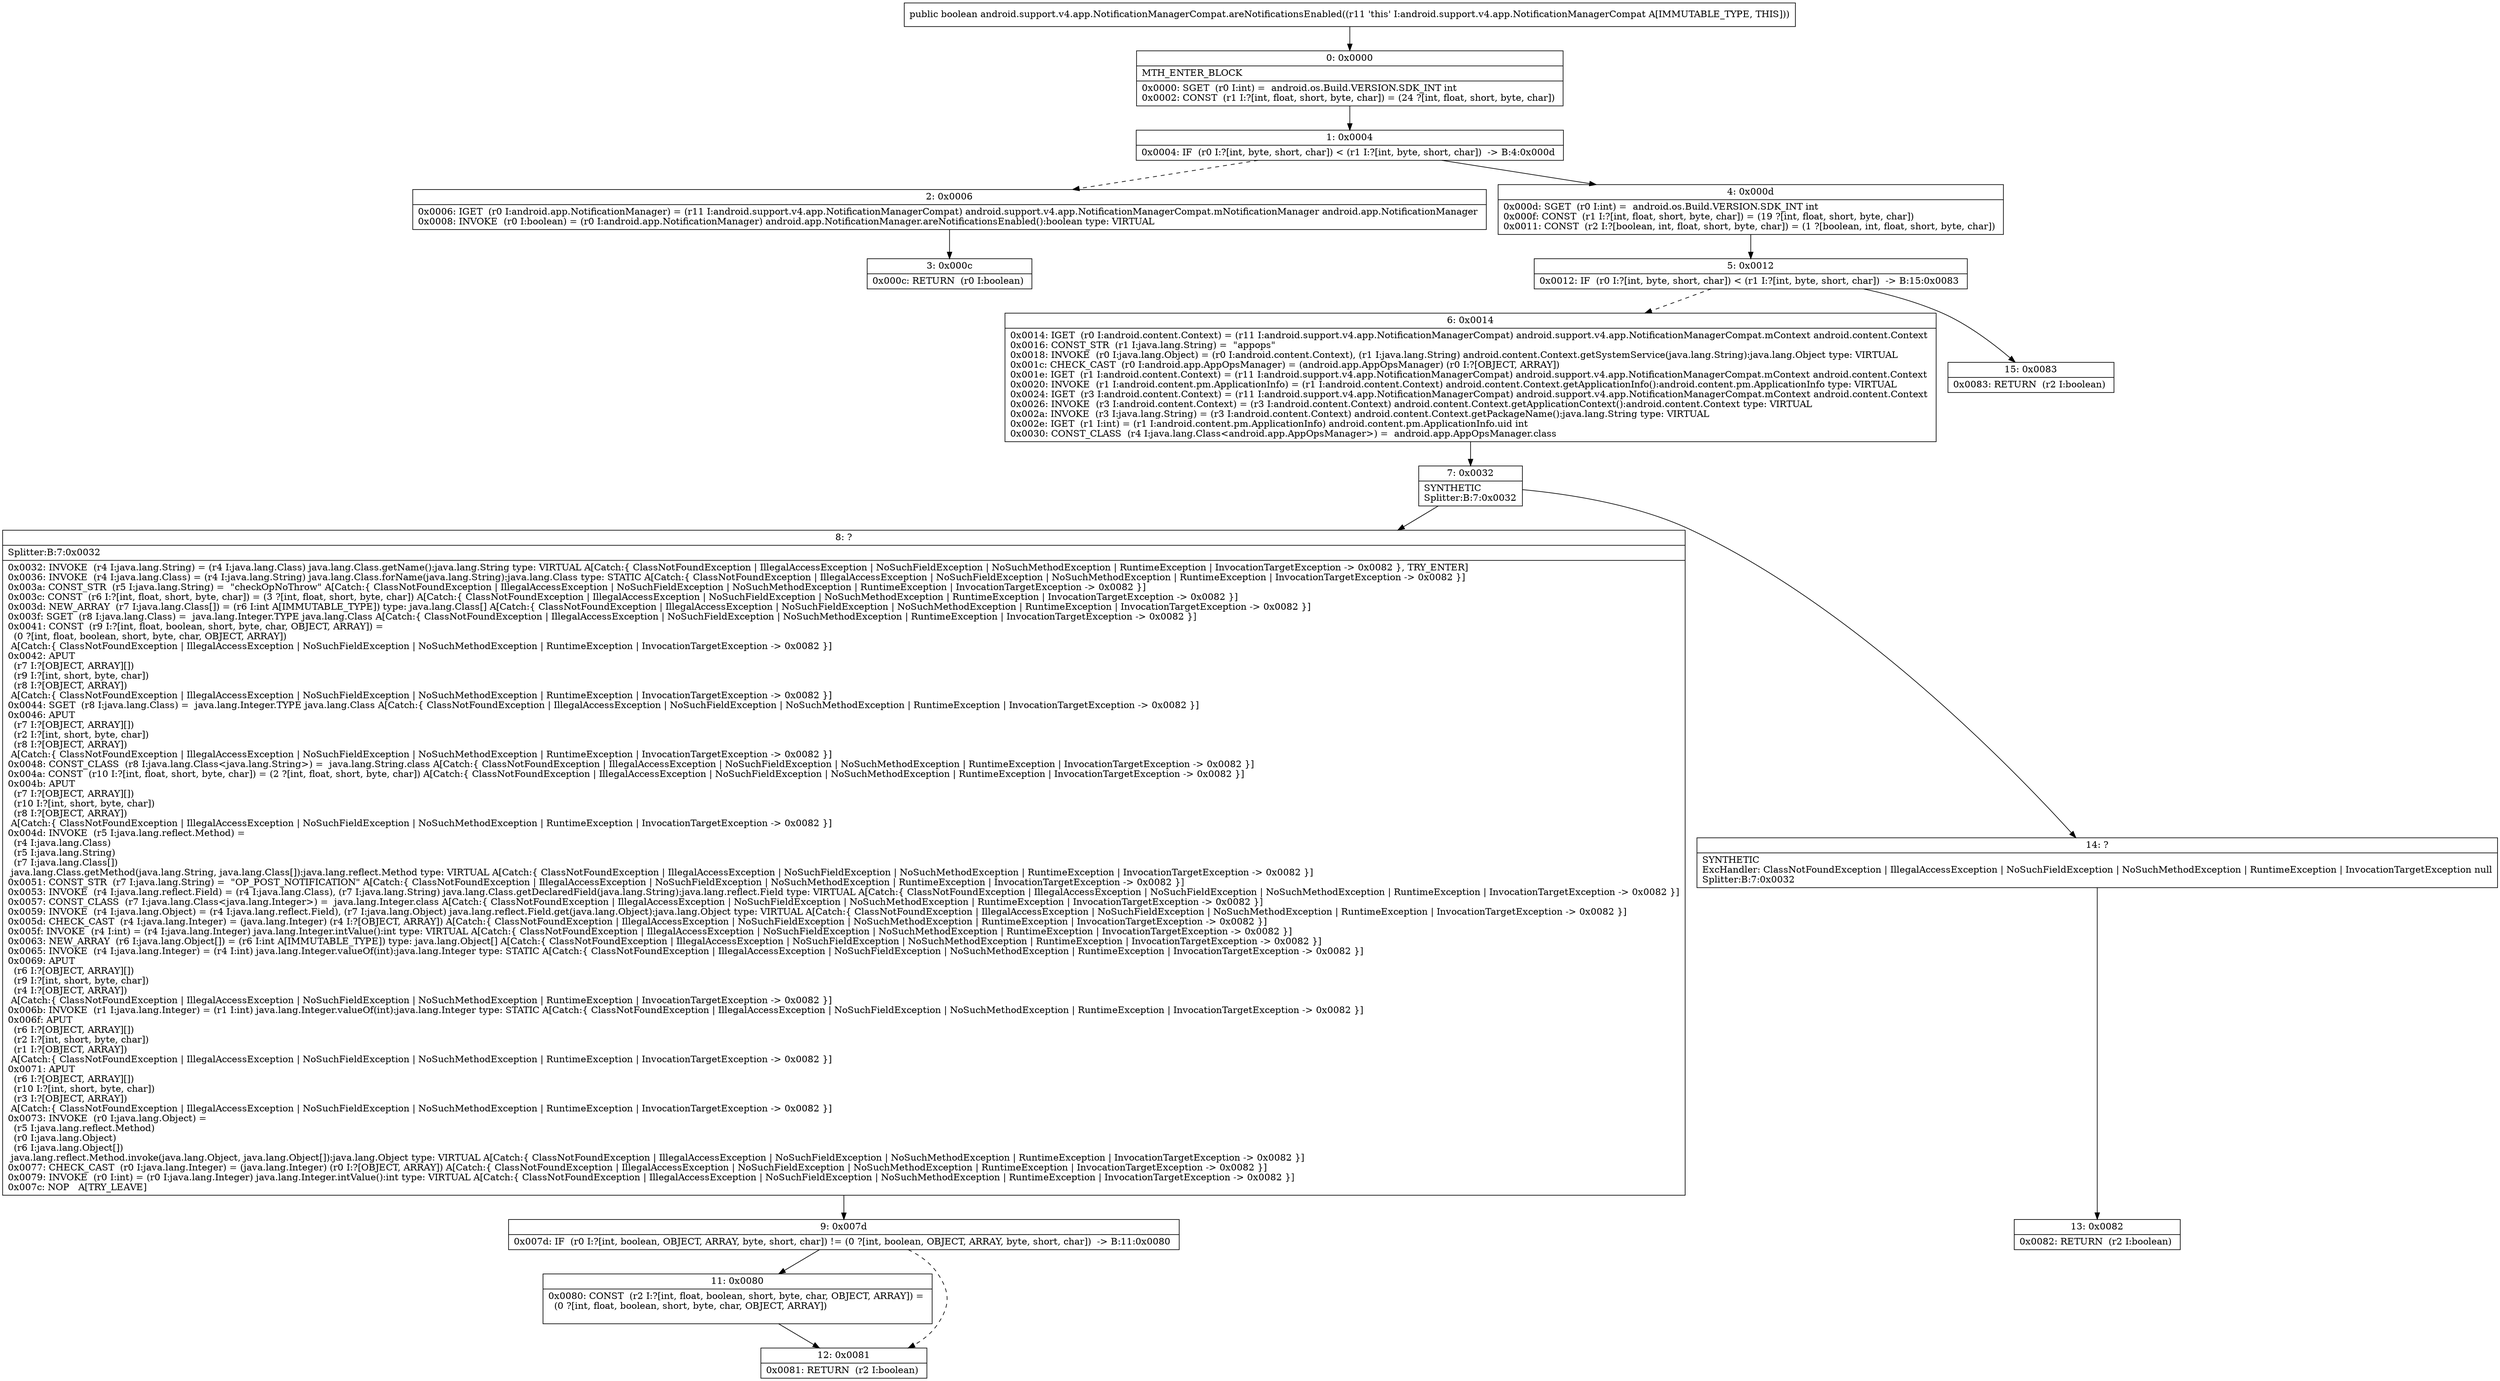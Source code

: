 digraph "CFG forandroid.support.v4.app.NotificationManagerCompat.areNotificationsEnabled()Z" {
Node_0 [shape=record,label="{0\:\ 0x0000|MTH_ENTER_BLOCK\l|0x0000: SGET  (r0 I:int) =  android.os.Build.VERSION.SDK_INT int \l0x0002: CONST  (r1 I:?[int, float, short, byte, char]) = (24 ?[int, float, short, byte, char]) \l}"];
Node_1 [shape=record,label="{1\:\ 0x0004|0x0004: IF  (r0 I:?[int, byte, short, char]) \< (r1 I:?[int, byte, short, char])  \-\> B:4:0x000d \l}"];
Node_2 [shape=record,label="{2\:\ 0x0006|0x0006: IGET  (r0 I:android.app.NotificationManager) = (r11 I:android.support.v4.app.NotificationManagerCompat) android.support.v4.app.NotificationManagerCompat.mNotificationManager android.app.NotificationManager \l0x0008: INVOKE  (r0 I:boolean) = (r0 I:android.app.NotificationManager) android.app.NotificationManager.areNotificationsEnabled():boolean type: VIRTUAL \l}"];
Node_3 [shape=record,label="{3\:\ 0x000c|0x000c: RETURN  (r0 I:boolean) \l}"];
Node_4 [shape=record,label="{4\:\ 0x000d|0x000d: SGET  (r0 I:int) =  android.os.Build.VERSION.SDK_INT int \l0x000f: CONST  (r1 I:?[int, float, short, byte, char]) = (19 ?[int, float, short, byte, char]) \l0x0011: CONST  (r2 I:?[boolean, int, float, short, byte, char]) = (1 ?[boolean, int, float, short, byte, char]) \l}"];
Node_5 [shape=record,label="{5\:\ 0x0012|0x0012: IF  (r0 I:?[int, byte, short, char]) \< (r1 I:?[int, byte, short, char])  \-\> B:15:0x0083 \l}"];
Node_6 [shape=record,label="{6\:\ 0x0014|0x0014: IGET  (r0 I:android.content.Context) = (r11 I:android.support.v4.app.NotificationManagerCompat) android.support.v4.app.NotificationManagerCompat.mContext android.content.Context \l0x0016: CONST_STR  (r1 I:java.lang.String) =  \"appops\" \l0x0018: INVOKE  (r0 I:java.lang.Object) = (r0 I:android.content.Context), (r1 I:java.lang.String) android.content.Context.getSystemService(java.lang.String):java.lang.Object type: VIRTUAL \l0x001c: CHECK_CAST  (r0 I:android.app.AppOpsManager) = (android.app.AppOpsManager) (r0 I:?[OBJECT, ARRAY]) \l0x001e: IGET  (r1 I:android.content.Context) = (r11 I:android.support.v4.app.NotificationManagerCompat) android.support.v4.app.NotificationManagerCompat.mContext android.content.Context \l0x0020: INVOKE  (r1 I:android.content.pm.ApplicationInfo) = (r1 I:android.content.Context) android.content.Context.getApplicationInfo():android.content.pm.ApplicationInfo type: VIRTUAL \l0x0024: IGET  (r3 I:android.content.Context) = (r11 I:android.support.v4.app.NotificationManagerCompat) android.support.v4.app.NotificationManagerCompat.mContext android.content.Context \l0x0026: INVOKE  (r3 I:android.content.Context) = (r3 I:android.content.Context) android.content.Context.getApplicationContext():android.content.Context type: VIRTUAL \l0x002a: INVOKE  (r3 I:java.lang.String) = (r3 I:android.content.Context) android.content.Context.getPackageName():java.lang.String type: VIRTUAL \l0x002e: IGET  (r1 I:int) = (r1 I:android.content.pm.ApplicationInfo) android.content.pm.ApplicationInfo.uid int \l0x0030: CONST_CLASS  (r4 I:java.lang.Class\<android.app.AppOpsManager\>) =  android.app.AppOpsManager.class \l}"];
Node_7 [shape=record,label="{7\:\ 0x0032|SYNTHETIC\lSplitter:B:7:0x0032\l}"];
Node_8 [shape=record,label="{8\:\ ?|Splitter:B:7:0x0032\l|0x0032: INVOKE  (r4 I:java.lang.String) = (r4 I:java.lang.Class) java.lang.Class.getName():java.lang.String type: VIRTUAL A[Catch:\{ ClassNotFoundException \| IllegalAccessException \| NoSuchFieldException \| NoSuchMethodException \| RuntimeException \| InvocationTargetException \-\> 0x0082 \}, TRY_ENTER]\l0x0036: INVOKE  (r4 I:java.lang.Class) = (r4 I:java.lang.String) java.lang.Class.forName(java.lang.String):java.lang.Class type: STATIC A[Catch:\{ ClassNotFoundException \| IllegalAccessException \| NoSuchFieldException \| NoSuchMethodException \| RuntimeException \| InvocationTargetException \-\> 0x0082 \}]\l0x003a: CONST_STR  (r5 I:java.lang.String) =  \"checkOpNoThrow\" A[Catch:\{ ClassNotFoundException \| IllegalAccessException \| NoSuchFieldException \| NoSuchMethodException \| RuntimeException \| InvocationTargetException \-\> 0x0082 \}]\l0x003c: CONST  (r6 I:?[int, float, short, byte, char]) = (3 ?[int, float, short, byte, char]) A[Catch:\{ ClassNotFoundException \| IllegalAccessException \| NoSuchFieldException \| NoSuchMethodException \| RuntimeException \| InvocationTargetException \-\> 0x0082 \}]\l0x003d: NEW_ARRAY  (r7 I:java.lang.Class[]) = (r6 I:int A[IMMUTABLE_TYPE]) type: java.lang.Class[] A[Catch:\{ ClassNotFoundException \| IllegalAccessException \| NoSuchFieldException \| NoSuchMethodException \| RuntimeException \| InvocationTargetException \-\> 0x0082 \}]\l0x003f: SGET  (r8 I:java.lang.Class) =  java.lang.Integer.TYPE java.lang.Class A[Catch:\{ ClassNotFoundException \| IllegalAccessException \| NoSuchFieldException \| NoSuchMethodException \| RuntimeException \| InvocationTargetException \-\> 0x0082 \}]\l0x0041: CONST  (r9 I:?[int, float, boolean, short, byte, char, OBJECT, ARRAY]) = \l  (0 ?[int, float, boolean, short, byte, char, OBJECT, ARRAY])\l A[Catch:\{ ClassNotFoundException \| IllegalAccessException \| NoSuchFieldException \| NoSuchMethodException \| RuntimeException \| InvocationTargetException \-\> 0x0082 \}]\l0x0042: APUT  \l  (r7 I:?[OBJECT, ARRAY][])\l  (r9 I:?[int, short, byte, char])\l  (r8 I:?[OBJECT, ARRAY])\l A[Catch:\{ ClassNotFoundException \| IllegalAccessException \| NoSuchFieldException \| NoSuchMethodException \| RuntimeException \| InvocationTargetException \-\> 0x0082 \}]\l0x0044: SGET  (r8 I:java.lang.Class) =  java.lang.Integer.TYPE java.lang.Class A[Catch:\{ ClassNotFoundException \| IllegalAccessException \| NoSuchFieldException \| NoSuchMethodException \| RuntimeException \| InvocationTargetException \-\> 0x0082 \}]\l0x0046: APUT  \l  (r7 I:?[OBJECT, ARRAY][])\l  (r2 I:?[int, short, byte, char])\l  (r8 I:?[OBJECT, ARRAY])\l A[Catch:\{ ClassNotFoundException \| IllegalAccessException \| NoSuchFieldException \| NoSuchMethodException \| RuntimeException \| InvocationTargetException \-\> 0x0082 \}]\l0x0048: CONST_CLASS  (r8 I:java.lang.Class\<java.lang.String\>) =  java.lang.String.class A[Catch:\{ ClassNotFoundException \| IllegalAccessException \| NoSuchFieldException \| NoSuchMethodException \| RuntimeException \| InvocationTargetException \-\> 0x0082 \}]\l0x004a: CONST  (r10 I:?[int, float, short, byte, char]) = (2 ?[int, float, short, byte, char]) A[Catch:\{ ClassNotFoundException \| IllegalAccessException \| NoSuchFieldException \| NoSuchMethodException \| RuntimeException \| InvocationTargetException \-\> 0x0082 \}]\l0x004b: APUT  \l  (r7 I:?[OBJECT, ARRAY][])\l  (r10 I:?[int, short, byte, char])\l  (r8 I:?[OBJECT, ARRAY])\l A[Catch:\{ ClassNotFoundException \| IllegalAccessException \| NoSuchFieldException \| NoSuchMethodException \| RuntimeException \| InvocationTargetException \-\> 0x0082 \}]\l0x004d: INVOKE  (r5 I:java.lang.reflect.Method) = \l  (r4 I:java.lang.Class)\l  (r5 I:java.lang.String)\l  (r7 I:java.lang.Class[])\l java.lang.Class.getMethod(java.lang.String, java.lang.Class[]):java.lang.reflect.Method type: VIRTUAL A[Catch:\{ ClassNotFoundException \| IllegalAccessException \| NoSuchFieldException \| NoSuchMethodException \| RuntimeException \| InvocationTargetException \-\> 0x0082 \}]\l0x0051: CONST_STR  (r7 I:java.lang.String) =  \"OP_POST_NOTIFICATION\" A[Catch:\{ ClassNotFoundException \| IllegalAccessException \| NoSuchFieldException \| NoSuchMethodException \| RuntimeException \| InvocationTargetException \-\> 0x0082 \}]\l0x0053: INVOKE  (r4 I:java.lang.reflect.Field) = (r4 I:java.lang.Class), (r7 I:java.lang.String) java.lang.Class.getDeclaredField(java.lang.String):java.lang.reflect.Field type: VIRTUAL A[Catch:\{ ClassNotFoundException \| IllegalAccessException \| NoSuchFieldException \| NoSuchMethodException \| RuntimeException \| InvocationTargetException \-\> 0x0082 \}]\l0x0057: CONST_CLASS  (r7 I:java.lang.Class\<java.lang.Integer\>) =  java.lang.Integer.class A[Catch:\{ ClassNotFoundException \| IllegalAccessException \| NoSuchFieldException \| NoSuchMethodException \| RuntimeException \| InvocationTargetException \-\> 0x0082 \}]\l0x0059: INVOKE  (r4 I:java.lang.Object) = (r4 I:java.lang.reflect.Field), (r7 I:java.lang.Object) java.lang.reflect.Field.get(java.lang.Object):java.lang.Object type: VIRTUAL A[Catch:\{ ClassNotFoundException \| IllegalAccessException \| NoSuchFieldException \| NoSuchMethodException \| RuntimeException \| InvocationTargetException \-\> 0x0082 \}]\l0x005d: CHECK_CAST  (r4 I:java.lang.Integer) = (java.lang.Integer) (r4 I:?[OBJECT, ARRAY]) A[Catch:\{ ClassNotFoundException \| IllegalAccessException \| NoSuchFieldException \| NoSuchMethodException \| RuntimeException \| InvocationTargetException \-\> 0x0082 \}]\l0x005f: INVOKE  (r4 I:int) = (r4 I:java.lang.Integer) java.lang.Integer.intValue():int type: VIRTUAL A[Catch:\{ ClassNotFoundException \| IllegalAccessException \| NoSuchFieldException \| NoSuchMethodException \| RuntimeException \| InvocationTargetException \-\> 0x0082 \}]\l0x0063: NEW_ARRAY  (r6 I:java.lang.Object[]) = (r6 I:int A[IMMUTABLE_TYPE]) type: java.lang.Object[] A[Catch:\{ ClassNotFoundException \| IllegalAccessException \| NoSuchFieldException \| NoSuchMethodException \| RuntimeException \| InvocationTargetException \-\> 0x0082 \}]\l0x0065: INVOKE  (r4 I:java.lang.Integer) = (r4 I:int) java.lang.Integer.valueOf(int):java.lang.Integer type: STATIC A[Catch:\{ ClassNotFoundException \| IllegalAccessException \| NoSuchFieldException \| NoSuchMethodException \| RuntimeException \| InvocationTargetException \-\> 0x0082 \}]\l0x0069: APUT  \l  (r6 I:?[OBJECT, ARRAY][])\l  (r9 I:?[int, short, byte, char])\l  (r4 I:?[OBJECT, ARRAY])\l A[Catch:\{ ClassNotFoundException \| IllegalAccessException \| NoSuchFieldException \| NoSuchMethodException \| RuntimeException \| InvocationTargetException \-\> 0x0082 \}]\l0x006b: INVOKE  (r1 I:java.lang.Integer) = (r1 I:int) java.lang.Integer.valueOf(int):java.lang.Integer type: STATIC A[Catch:\{ ClassNotFoundException \| IllegalAccessException \| NoSuchFieldException \| NoSuchMethodException \| RuntimeException \| InvocationTargetException \-\> 0x0082 \}]\l0x006f: APUT  \l  (r6 I:?[OBJECT, ARRAY][])\l  (r2 I:?[int, short, byte, char])\l  (r1 I:?[OBJECT, ARRAY])\l A[Catch:\{ ClassNotFoundException \| IllegalAccessException \| NoSuchFieldException \| NoSuchMethodException \| RuntimeException \| InvocationTargetException \-\> 0x0082 \}]\l0x0071: APUT  \l  (r6 I:?[OBJECT, ARRAY][])\l  (r10 I:?[int, short, byte, char])\l  (r3 I:?[OBJECT, ARRAY])\l A[Catch:\{ ClassNotFoundException \| IllegalAccessException \| NoSuchFieldException \| NoSuchMethodException \| RuntimeException \| InvocationTargetException \-\> 0x0082 \}]\l0x0073: INVOKE  (r0 I:java.lang.Object) = \l  (r5 I:java.lang.reflect.Method)\l  (r0 I:java.lang.Object)\l  (r6 I:java.lang.Object[])\l java.lang.reflect.Method.invoke(java.lang.Object, java.lang.Object[]):java.lang.Object type: VIRTUAL A[Catch:\{ ClassNotFoundException \| IllegalAccessException \| NoSuchFieldException \| NoSuchMethodException \| RuntimeException \| InvocationTargetException \-\> 0x0082 \}]\l0x0077: CHECK_CAST  (r0 I:java.lang.Integer) = (java.lang.Integer) (r0 I:?[OBJECT, ARRAY]) A[Catch:\{ ClassNotFoundException \| IllegalAccessException \| NoSuchFieldException \| NoSuchMethodException \| RuntimeException \| InvocationTargetException \-\> 0x0082 \}]\l0x0079: INVOKE  (r0 I:int) = (r0 I:java.lang.Integer) java.lang.Integer.intValue():int type: VIRTUAL A[Catch:\{ ClassNotFoundException \| IllegalAccessException \| NoSuchFieldException \| NoSuchMethodException \| RuntimeException \| InvocationTargetException \-\> 0x0082 \}]\l0x007c: NOP   A[TRY_LEAVE]\l}"];
Node_9 [shape=record,label="{9\:\ 0x007d|0x007d: IF  (r0 I:?[int, boolean, OBJECT, ARRAY, byte, short, char]) != (0 ?[int, boolean, OBJECT, ARRAY, byte, short, char])  \-\> B:11:0x0080 \l}"];
Node_11 [shape=record,label="{11\:\ 0x0080|0x0080: CONST  (r2 I:?[int, float, boolean, short, byte, char, OBJECT, ARRAY]) = \l  (0 ?[int, float, boolean, short, byte, char, OBJECT, ARRAY])\l \l}"];
Node_12 [shape=record,label="{12\:\ 0x0081|0x0081: RETURN  (r2 I:boolean) \l}"];
Node_13 [shape=record,label="{13\:\ 0x0082|0x0082: RETURN  (r2 I:boolean) \l}"];
Node_14 [shape=record,label="{14\:\ ?|SYNTHETIC\lExcHandler: ClassNotFoundException \| IllegalAccessException \| NoSuchFieldException \| NoSuchMethodException \| RuntimeException \| InvocationTargetException null\lSplitter:B:7:0x0032\l}"];
Node_15 [shape=record,label="{15\:\ 0x0083|0x0083: RETURN  (r2 I:boolean) \l}"];
MethodNode[shape=record,label="{public boolean android.support.v4.app.NotificationManagerCompat.areNotificationsEnabled((r11 'this' I:android.support.v4.app.NotificationManagerCompat A[IMMUTABLE_TYPE, THIS])) }"];
MethodNode -> Node_0;
Node_0 -> Node_1;
Node_1 -> Node_2[style=dashed];
Node_1 -> Node_4;
Node_2 -> Node_3;
Node_4 -> Node_5;
Node_5 -> Node_6[style=dashed];
Node_5 -> Node_15;
Node_6 -> Node_7;
Node_7 -> Node_8;
Node_7 -> Node_14;
Node_8 -> Node_9;
Node_9 -> Node_11;
Node_9 -> Node_12[style=dashed];
Node_11 -> Node_12;
Node_14 -> Node_13;
}

